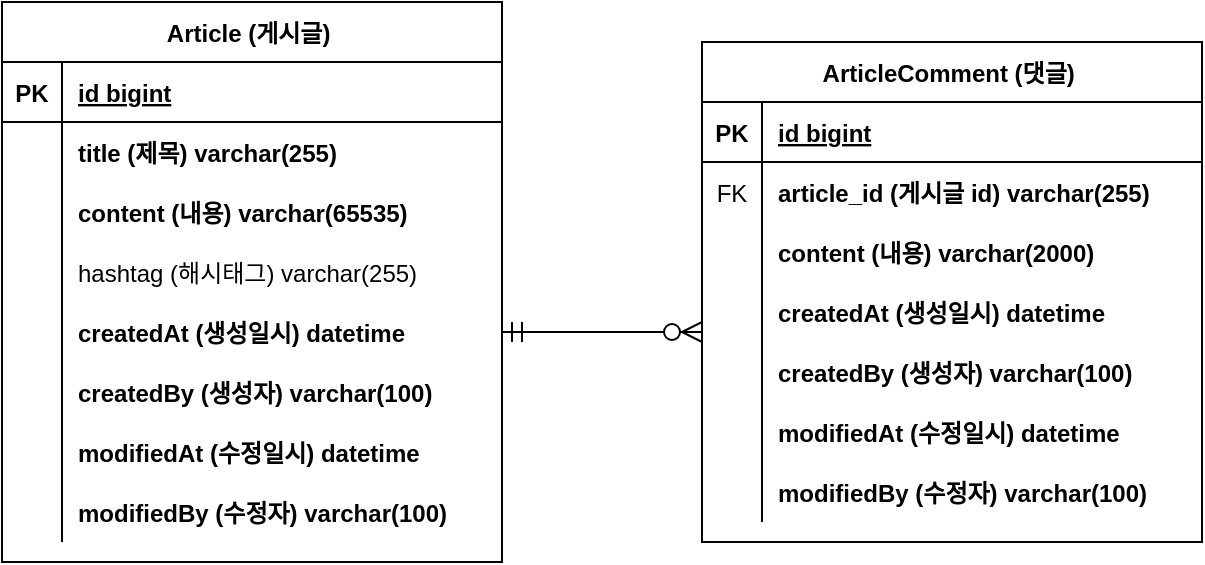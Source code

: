 <mxfile version="21.3.7" type="github">
  <diagram name="페이지-1" id="K-XMzCYdovpGoZodR0hg">
    <mxGraphModel dx="926" dy="440" grid="1" gridSize="10" guides="1" tooltips="1" connect="1" arrows="1" fold="1" page="1" pageScale="1" pageWidth="850" pageHeight="1100" math="0" shadow="0">
      <root>
        <mxCell id="0" />
        <mxCell id="1" parent="0" />
        <mxCell id="pCI_7zPck5z2kgoVXUF5-1" value="Article (게시글) " style="shape=table;startSize=30;container=1;collapsible=1;childLayout=tableLayout;fixedRows=1;rowLines=0;fontStyle=1;align=center;resizeLast=1;" vertex="1" parent="1">
          <mxGeometry x="120" y="120" width="250" height="280" as="geometry" />
        </mxCell>
        <mxCell id="pCI_7zPck5z2kgoVXUF5-2" value="" style="shape=partialRectangle;collapsible=0;dropTarget=0;pointerEvents=0;fillColor=none;points=[[0,0.5],[1,0.5]];portConstraint=eastwest;top=0;left=0;right=0;bottom=1;" vertex="1" parent="pCI_7zPck5z2kgoVXUF5-1">
          <mxGeometry y="30" width="250" height="30" as="geometry" />
        </mxCell>
        <mxCell id="pCI_7zPck5z2kgoVXUF5-3" value="PK" style="shape=partialRectangle;overflow=hidden;connectable=0;fillColor=none;top=0;left=0;bottom=0;right=0;fontStyle=1;" vertex="1" parent="pCI_7zPck5z2kgoVXUF5-2">
          <mxGeometry width="30" height="30" as="geometry">
            <mxRectangle width="30" height="30" as="alternateBounds" />
          </mxGeometry>
        </mxCell>
        <mxCell id="pCI_7zPck5z2kgoVXUF5-4" value="id bigint" style="shape=partialRectangle;overflow=hidden;connectable=0;fillColor=none;top=0;left=0;bottom=0;right=0;align=left;spacingLeft=6;fontStyle=5;" vertex="1" parent="pCI_7zPck5z2kgoVXUF5-2">
          <mxGeometry x="30" width="220" height="30" as="geometry">
            <mxRectangle width="220" height="30" as="alternateBounds" />
          </mxGeometry>
        </mxCell>
        <mxCell id="pCI_7zPck5z2kgoVXUF5-5" value="" style="shape=partialRectangle;collapsible=0;dropTarget=0;pointerEvents=0;fillColor=none;points=[[0,0.5],[1,0.5]];portConstraint=eastwest;top=0;left=0;right=0;bottom=0;" vertex="1" parent="pCI_7zPck5z2kgoVXUF5-1">
          <mxGeometry y="60" width="250" height="30" as="geometry" />
        </mxCell>
        <mxCell id="pCI_7zPck5z2kgoVXUF5-6" value="" style="shape=partialRectangle;overflow=hidden;connectable=0;fillColor=none;top=0;left=0;bottom=0;right=0;" vertex="1" parent="pCI_7zPck5z2kgoVXUF5-5">
          <mxGeometry width="30" height="30" as="geometry">
            <mxRectangle width="30" height="30" as="alternateBounds" />
          </mxGeometry>
        </mxCell>
        <mxCell id="pCI_7zPck5z2kgoVXUF5-7" value="title (제목) varchar(255)" style="shape=partialRectangle;overflow=hidden;connectable=0;fillColor=none;top=0;left=0;bottom=0;right=0;align=left;spacingLeft=6;fontStyle=1" vertex="1" parent="pCI_7zPck5z2kgoVXUF5-5">
          <mxGeometry x="30" width="220" height="30" as="geometry">
            <mxRectangle width="220" height="30" as="alternateBounds" />
          </mxGeometry>
        </mxCell>
        <mxCell id="pCI_7zPck5z2kgoVXUF5-8" value="" style="shape=partialRectangle;collapsible=0;dropTarget=0;pointerEvents=0;fillColor=none;points=[[0,0.5],[1,0.5]];portConstraint=eastwest;top=0;left=0;right=0;bottom=0;" vertex="1" parent="pCI_7zPck5z2kgoVXUF5-1">
          <mxGeometry y="90" width="250" height="30" as="geometry" />
        </mxCell>
        <mxCell id="pCI_7zPck5z2kgoVXUF5-9" value="    " style="shape=partialRectangle;overflow=hidden;connectable=0;fillColor=none;top=0;left=0;bottom=0;right=0;" vertex="1" parent="pCI_7zPck5z2kgoVXUF5-8">
          <mxGeometry width="30" height="30" as="geometry">
            <mxRectangle width="30" height="30" as="alternateBounds" />
          </mxGeometry>
        </mxCell>
        <mxCell id="pCI_7zPck5z2kgoVXUF5-10" value="content (내용) varchar(65535)" style="shape=partialRectangle;overflow=hidden;connectable=0;fillColor=none;top=0;left=0;bottom=0;right=0;align=left;spacingLeft=6;fontStyle=1" vertex="1" parent="pCI_7zPck5z2kgoVXUF5-8">
          <mxGeometry x="30" width="220" height="30" as="geometry">
            <mxRectangle width="220" height="30" as="alternateBounds" />
          </mxGeometry>
        </mxCell>
        <mxCell id="pCI_7zPck5z2kgoVXUF5-11" value="" style="shape=partialRectangle;collapsible=0;dropTarget=0;pointerEvents=0;fillColor=none;points=[[0,0.5],[1,0.5]];portConstraint=eastwest;top=0;left=0;right=0;bottom=0;" vertex="1" parent="pCI_7zPck5z2kgoVXUF5-1">
          <mxGeometry y="120" width="250" height="30" as="geometry" />
        </mxCell>
        <mxCell id="pCI_7zPck5z2kgoVXUF5-12" value="" style="shape=partialRectangle;overflow=hidden;connectable=0;fillColor=none;top=0;left=0;bottom=0;right=0;" vertex="1" parent="pCI_7zPck5z2kgoVXUF5-11">
          <mxGeometry width="30" height="30" as="geometry">
            <mxRectangle width="30" height="30" as="alternateBounds" />
          </mxGeometry>
        </mxCell>
        <mxCell id="pCI_7zPck5z2kgoVXUF5-13" value="hashtag (해시태그) varchar(255)" style="shape=partialRectangle;overflow=hidden;connectable=0;fillColor=none;top=0;left=0;bottom=0;right=0;align=left;spacingLeft=6;" vertex="1" parent="pCI_7zPck5z2kgoVXUF5-11">
          <mxGeometry x="30" width="220" height="30" as="geometry">
            <mxRectangle width="220" height="30" as="alternateBounds" />
          </mxGeometry>
        </mxCell>
        <mxCell id="pCI_7zPck5z2kgoVXUF5-14" value="" style="shape=partialRectangle;collapsible=0;dropTarget=0;pointerEvents=0;fillColor=none;points=[[0,0.5],[1,0.5]];portConstraint=eastwest;top=0;left=0;right=0;bottom=0;" vertex="1" parent="pCI_7zPck5z2kgoVXUF5-1">
          <mxGeometry y="150" width="250" height="30" as="geometry" />
        </mxCell>
        <mxCell id="pCI_7zPck5z2kgoVXUF5-15" value="" style="shape=partialRectangle;overflow=hidden;connectable=0;fillColor=none;top=0;left=0;bottom=0;right=0;" vertex="1" parent="pCI_7zPck5z2kgoVXUF5-14">
          <mxGeometry width="30" height="30" as="geometry">
            <mxRectangle width="30" height="30" as="alternateBounds" />
          </mxGeometry>
        </mxCell>
        <mxCell id="pCI_7zPck5z2kgoVXUF5-16" value="createdAt (생성일시) datetime" style="shape=partialRectangle;overflow=hidden;connectable=0;fillColor=none;top=0;left=0;bottom=0;right=0;align=left;spacingLeft=6;fontStyle=1" vertex="1" parent="pCI_7zPck5z2kgoVXUF5-14">
          <mxGeometry x="30" width="220" height="30" as="geometry">
            <mxRectangle width="220" height="30" as="alternateBounds" />
          </mxGeometry>
        </mxCell>
        <mxCell id="pCI_7zPck5z2kgoVXUF5-17" value="" style="shape=partialRectangle;collapsible=0;dropTarget=0;pointerEvents=0;fillColor=none;points=[[0,0.5],[1,0.5]];portConstraint=eastwest;top=0;left=0;right=0;bottom=0;" vertex="1" parent="pCI_7zPck5z2kgoVXUF5-1">
          <mxGeometry y="180" width="250" height="30" as="geometry" />
        </mxCell>
        <mxCell id="pCI_7zPck5z2kgoVXUF5-18" value="" style="shape=partialRectangle;overflow=hidden;connectable=0;fillColor=none;top=0;left=0;bottom=0;right=0;" vertex="1" parent="pCI_7zPck5z2kgoVXUF5-17">
          <mxGeometry width="30" height="30" as="geometry">
            <mxRectangle width="30" height="30" as="alternateBounds" />
          </mxGeometry>
        </mxCell>
        <mxCell id="pCI_7zPck5z2kgoVXUF5-19" value="createdBy (생성자) varchar(100)" style="shape=partialRectangle;overflow=hidden;connectable=0;fillColor=none;top=0;left=0;bottom=0;right=0;align=left;spacingLeft=6;fontStyle=1" vertex="1" parent="pCI_7zPck5z2kgoVXUF5-17">
          <mxGeometry x="30" width="220" height="30" as="geometry">
            <mxRectangle width="220" height="30" as="alternateBounds" />
          </mxGeometry>
        </mxCell>
        <mxCell id="pCI_7zPck5z2kgoVXUF5-20" value="" style="shape=partialRectangle;collapsible=0;dropTarget=0;pointerEvents=0;fillColor=none;points=[[0,0.5],[1,0.5]];portConstraint=eastwest;top=0;left=0;right=0;bottom=0;" vertex="1" parent="pCI_7zPck5z2kgoVXUF5-1">
          <mxGeometry y="210" width="250" height="30" as="geometry" />
        </mxCell>
        <mxCell id="pCI_7zPck5z2kgoVXUF5-21" value="" style="shape=partialRectangle;overflow=hidden;connectable=0;fillColor=none;top=0;left=0;bottom=0;right=0;" vertex="1" parent="pCI_7zPck5z2kgoVXUF5-20">
          <mxGeometry width="30" height="30" as="geometry">
            <mxRectangle width="30" height="30" as="alternateBounds" />
          </mxGeometry>
        </mxCell>
        <mxCell id="pCI_7zPck5z2kgoVXUF5-22" value="modifiedAt (수정일시) datetime" style="shape=partialRectangle;overflow=hidden;connectable=0;fillColor=none;top=0;left=0;bottom=0;right=0;align=left;spacingLeft=6;fontStyle=1" vertex="1" parent="pCI_7zPck5z2kgoVXUF5-20">
          <mxGeometry x="30" width="220" height="30" as="geometry">
            <mxRectangle width="220" height="30" as="alternateBounds" />
          </mxGeometry>
        </mxCell>
        <mxCell id="pCI_7zPck5z2kgoVXUF5-23" value="" style="shape=partialRectangle;collapsible=0;dropTarget=0;pointerEvents=0;fillColor=none;points=[[0,0.5],[1,0.5]];portConstraint=eastwest;top=0;left=0;right=0;bottom=0;" vertex="1" parent="pCI_7zPck5z2kgoVXUF5-1">
          <mxGeometry y="240" width="250" height="30" as="geometry" />
        </mxCell>
        <mxCell id="pCI_7zPck5z2kgoVXUF5-24" value="" style="shape=partialRectangle;overflow=hidden;connectable=0;fillColor=none;top=0;left=0;bottom=0;right=0;" vertex="1" parent="pCI_7zPck5z2kgoVXUF5-23">
          <mxGeometry width="30" height="30" as="geometry">
            <mxRectangle width="30" height="30" as="alternateBounds" />
          </mxGeometry>
        </mxCell>
        <mxCell id="pCI_7zPck5z2kgoVXUF5-25" value="modifiedBy (수정자) varchar(100)" style="shape=partialRectangle;overflow=hidden;connectable=0;fillColor=none;top=0;left=0;bottom=0;right=0;align=left;spacingLeft=6;fontStyle=1" vertex="1" parent="pCI_7zPck5z2kgoVXUF5-23">
          <mxGeometry x="30" width="220" height="30" as="geometry">
            <mxRectangle width="220" height="30" as="alternateBounds" />
          </mxGeometry>
        </mxCell>
        <mxCell id="pCI_7zPck5z2kgoVXUF5-26" value="ArticleComment (댓글) " style="shape=table;startSize=30;container=1;collapsible=1;childLayout=tableLayout;fixedRows=1;rowLines=0;fontStyle=1;align=center;resizeLast=1;" vertex="1" parent="1">
          <mxGeometry x="470" y="140" width="250" height="250" as="geometry" />
        </mxCell>
        <mxCell id="pCI_7zPck5z2kgoVXUF5-27" value="" style="shape=partialRectangle;collapsible=0;dropTarget=0;pointerEvents=0;fillColor=none;points=[[0,0.5],[1,0.5]];portConstraint=eastwest;top=0;left=0;right=0;bottom=1;" vertex="1" parent="pCI_7zPck5z2kgoVXUF5-26">
          <mxGeometry y="30" width="250" height="30" as="geometry" />
        </mxCell>
        <mxCell id="pCI_7zPck5z2kgoVXUF5-28" value="PK" style="shape=partialRectangle;overflow=hidden;connectable=0;fillColor=none;top=0;left=0;bottom=0;right=0;fontStyle=1;" vertex="1" parent="pCI_7zPck5z2kgoVXUF5-27">
          <mxGeometry width="30" height="30" as="geometry">
            <mxRectangle width="30" height="30" as="alternateBounds" />
          </mxGeometry>
        </mxCell>
        <mxCell id="pCI_7zPck5z2kgoVXUF5-29" value="id bigint" style="shape=partialRectangle;overflow=hidden;connectable=0;fillColor=none;top=0;left=0;bottom=0;right=0;align=left;spacingLeft=6;fontStyle=5;" vertex="1" parent="pCI_7zPck5z2kgoVXUF5-27">
          <mxGeometry x="30" width="220" height="30" as="geometry">
            <mxRectangle width="220" height="30" as="alternateBounds" />
          </mxGeometry>
        </mxCell>
        <mxCell id="pCI_7zPck5z2kgoVXUF5-30" value="" style="shape=partialRectangle;collapsible=0;dropTarget=0;pointerEvents=0;fillColor=none;points=[[0,0.5],[1,0.5]];portConstraint=eastwest;top=0;left=0;right=0;bottom=0;" vertex="1" parent="pCI_7zPck5z2kgoVXUF5-26">
          <mxGeometry y="60" width="250" height="30" as="geometry" />
        </mxCell>
        <mxCell id="pCI_7zPck5z2kgoVXUF5-31" value="FK" style="shape=partialRectangle;overflow=hidden;connectable=0;fillColor=none;top=0;left=0;bottom=0;right=0;" vertex="1" parent="pCI_7zPck5z2kgoVXUF5-30">
          <mxGeometry width="30" height="30" as="geometry">
            <mxRectangle width="30" height="30" as="alternateBounds" />
          </mxGeometry>
        </mxCell>
        <mxCell id="pCI_7zPck5z2kgoVXUF5-32" value="article_id (게시글 id) varchar(255)" style="shape=partialRectangle;overflow=hidden;connectable=0;fillColor=none;top=0;left=0;bottom=0;right=0;align=left;spacingLeft=6;fontStyle=1" vertex="1" parent="pCI_7zPck5z2kgoVXUF5-30">
          <mxGeometry x="30" width="220" height="30" as="geometry">
            <mxRectangle width="220" height="30" as="alternateBounds" />
          </mxGeometry>
        </mxCell>
        <mxCell id="pCI_7zPck5z2kgoVXUF5-33" value="" style="shape=partialRectangle;collapsible=0;dropTarget=0;pointerEvents=0;fillColor=none;points=[[0,0.5],[1,0.5]];portConstraint=eastwest;top=0;left=0;right=0;bottom=0;" vertex="1" parent="pCI_7zPck5z2kgoVXUF5-26">
          <mxGeometry y="90" width="250" height="30" as="geometry" />
        </mxCell>
        <mxCell id="pCI_7zPck5z2kgoVXUF5-34" value="    " style="shape=partialRectangle;overflow=hidden;connectable=0;fillColor=none;top=0;left=0;bottom=0;right=0;" vertex="1" parent="pCI_7zPck5z2kgoVXUF5-33">
          <mxGeometry width="30" height="30" as="geometry">
            <mxRectangle width="30" height="30" as="alternateBounds" />
          </mxGeometry>
        </mxCell>
        <mxCell id="pCI_7zPck5z2kgoVXUF5-35" value="content (내용) varchar(2000)" style="shape=partialRectangle;overflow=hidden;connectable=0;fillColor=none;top=0;left=0;bottom=0;right=0;align=left;spacingLeft=6;fontStyle=1" vertex="1" parent="pCI_7zPck5z2kgoVXUF5-33">
          <mxGeometry x="30" width="220" height="30" as="geometry">
            <mxRectangle width="220" height="30" as="alternateBounds" />
          </mxGeometry>
        </mxCell>
        <mxCell id="pCI_7zPck5z2kgoVXUF5-36" value="" style="shape=partialRectangle;collapsible=0;dropTarget=0;pointerEvents=0;fillColor=none;points=[[0,0.5],[1,0.5]];portConstraint=eastwest;top=0;left=0;right=0;bottom=0;" vertex="1" parent="pCI_7zPck5z2kgoVXUF5-26">
          <mxGeometry y="120" width="250" height="30" as="geometry" />
        </mxCell>
        <mxCell id="pCI_7zPck5z2kgoVXUF5-37" value="" style="shape=partialRectangle;overflow=hidden;connectable=0;fillColor=none;top=0;left=0;bottom=0;right=0;" vertex="1" parent="pCI_7zPck5z2kgoVXUF5-36">
          <mxGeometry width="30" height="30" as="geometry">
            <mxRectangle width="30" height="30" as="alternateBounds" />
          </mxGeometry>
        </mxCell>
        <mxCell id="pCI_7zPck5z2kgoVXUF5-38" value="createdAt (생성일시) datetime" style="shape=partialRectangle;overflow=hidden;connectable=0;fillColor=none;top=0;left=0;bottom=0;right=0;align=left;spacingLeft=6;fontStyle=1" vertex="1" parent="pCI_7zPck5z2kgoVXUF5-36">
          <mxGeometry x="30" width="220" height="30" as="geometry">
            <mxRectangle width="220" height="30" as="alternateBounds" />
          </mxGeometry>
        </mxCell>
        <mxCell id="pCI_7zPck5z2kgoVXUF5-39" value="" style="shape=partialRectangle;collapsible=0;dropTarget=0;pointerEvents=0;fillColor=none;points=[[0,0.5],[1,0.5]];portConstraint=eastwest;top=0;left=0;right=0;bottom=0;" vertex="1" parent="pCI_7zPck5z2kgoVXUF5-26">
          <mxGeometry y="150" width="250" height="30" as="geometry" />
        </mxCell>
        <mxCell id="pCI_7zPck5z2kgoVXUF5-40" value="" style="shape=partialRectangle;overflow=hidden;connectable=0;fillColor=none;top=0;left=0;bottom=0;right=0;" vertex="1" parent="pCI_7zPck5z2kgoVXUF5-39">
          <mxGeometry width="30" height="30" as="geometry">
            <mxRectangle width="30" height="30" as="alternateBounds" />
          </mxGeometry>
        </mxCell>
        <mxCell id="pCI_7zPck5z2kgoVXUF5-41" value="createdBy (생성자) varchar(100)" style="shape=partialRectangle;overflow=hidden;connectable=0;fillColor=none;top=0;left=0;bottom=0;right=0;align=left;spacingLeft=6;fontStyle=1" vertex="1" parent="pCI_7zPck5z2kgoVXUF5-39">
          <mxGeometry x="30" width="220" height="30" as="geometry">
            <mxRectangle width="220" height="30" as="alternateBounds" />
          </mxGeometry>
        </mxCell>
        <mxCell id="pCI_7zPck5z2kgoVXUF5-42" value="" style="shape=partialRectangle;collapsible=0;dropTarget=0;pointerEvents=0;fillColor=none;points=[[0,0.5],[1,0.5]];portConstraint=eastwest;top=0;left=0;right=0;bottom=0;" vertex="1" parent="pCI_7zPck5z2kgoVXUF5-26">
          <mxGeometry y="180" width="250" height="30" as="geometry" />
        </mxCell>
        <mxCell id="pCI_7zPck5z2kgoVXUF5-43" value="" style="shape=partialRectangle;overflow=hidden;connectable=0;fillColor=none;top=0;left=0;bottom=0;right=0;" vertex="1" parent="pCI_7zPck5z2kgoVXUF5-42">
          <mxGeometry width="30" height="30" as="geometry">
            <mxRectangle width="30" height="30" as="alternateBounds" />
          </mxGeometry>
        </mxCell>
        <mxCell id="pCI_7zPck5z2kgoVXUF5-44" value="modifiedAt (수정일시) datetime" style="shape=partialRectangle;overflow=hidden;connectable=0;fillColor=none;top=0;left=0;bottom=0;right=0;align=left;spacingLeft=6;fontStyle=1" vertex="1" parent="pCI_7zPck5z2kgoVXUF5-42">
          <mxGeometry x="30" width="220" height="30" as="geometry">
            <mxRectangle width="220" height="30" as="alternateBounds" />
          </mxGeometry>
        </mxCell>
        <mxCell id="pCI_7zPck5z2kgoVXUF5-45" value="" style="shape=partialRectangle;collapsible=0;dropTarget=0;pointerEvents=0;fillColor=none;points=[[0,0.5],[1,0.5]];portConstraint=eastwest;top=0;left=0;right=0;bottom=0;" vertex="1" parent="pCI_7zPck5z2kgoVXUF5-26">
          <mxGeometry y="210" width="250" height="30" as="geometry" />
        </mxCell>
        <mxCell id="pCI_7zPck5z2kgoVXUF5-46" value="" style="shape=partialRectangle;overflow=hidden;connectable=0;fillColor=none;top=0;left=0;bottom=0;right=0;" vertex="1" parent="pCI_7zPck5z2kgoVXUF5-45">
          <mxGeometry width="30" height="30" as="geometry">
            <mxRectangle width="30" height="30" as="alternateBounds" />
          </mxGeometry>
        </mxCell>
        <mxCell id="pCI_7zPck5z2kgoVXUF5-47" value="modifiedBy (수정자) varchar(100)" style="shape=partialRectangle;overflow=hidden;connectable=0;fillColor=none;top=0;left=0;bottom=0;right=0;align=left;spacingLeft=6;fontStyle=1" vertex="1" parent="pCI_7zPck5z2kgoVXUF5-45">
          <mxGeometry x="30" width="220" height="30" as="geometry">
            <mxRectangle width="220" height="30" as="alternateBounds" />
          </mxGeometry>
        </mxCell>
        <mxCell id="pCI_7zPck5z2kgoVXUF5-48" value="" style="edgeStyle=entityRelationEdgeStyle;fontSize=12;html=1;endArrow=ERzeroToMany;startArrow=ERmandOne;rounded=0;startSize=8;endSize=8;curved=1;exitX=1;exitY=0.5;exitDx=0;exitDy=0;" edge="1" parent="1" source="pCI_7zPck5z2kgoVXUF5-14">
          <mxGeometry width="100" height="100" relative="1" as="geometry">
            <mxPoint x="570" y="380" as="sourcePoint" />
            <mxPoint x="470" y="285" as="targetPoint" />
          </mxGeometry>
        </mxCell>
      </root>
    </mxGraphModel>
  </diagram>
</mxfile>
